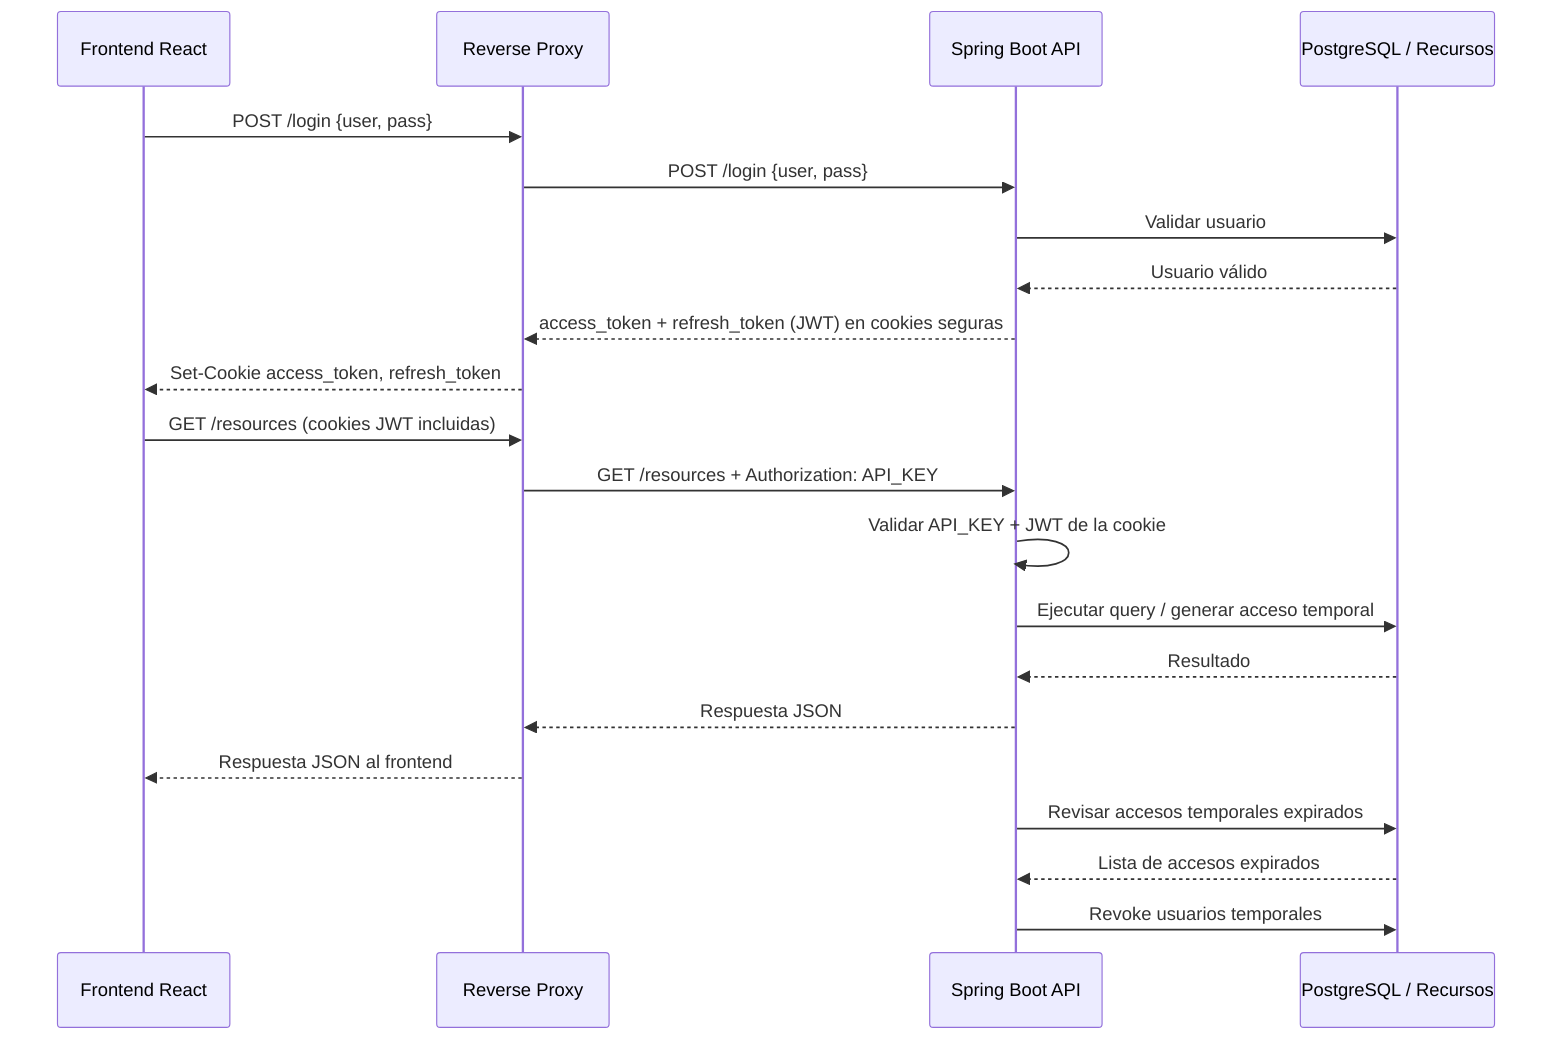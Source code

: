 sequenceDiagram
    participant User as Frontend React
    participant Proxy as Reverse Proxy
    participant Backend as Spring Boot API
    participant DB as PostgreSQL / Recursos

    %% Usuario inicia sesión
    User->>Proxy: POST /login {user, pass}
    Proxy->>Backend: POST /login {user, pass}
    Backend->>DB: Validar usuario
    DB-->>Backend: Usuario válido
    Backend-->>Proxy: access_token + refresh_token (JWT) en cookies seguras
    Proxy-->>User: Set-Cookie access_token, refresh_token

    %% Usuario realiza petición a un recurso
    User->>Proxy: GET /resources (cookies JWT incluidas)
    Proxy->>Backend: GET /resources + Authorization: API_KEY
    Backend->>Backend: Validar API_KEY + JWT de la cookie
    Backend->>DB: Ejecutar query / generar acceso temporal
    DB-->>Backend: Resultado
    Backend-->>Proxy: Respuesta JSON
    Proxy-->>User: Respuesta JSON al frontend

    %% Revocación automática (Scheduler interno)
    Backend->>DB: Revisar accesos temporales expirados
    DB-->>Backend: Lista de accesos expirados
    Backend->>DB: Revoke usuarios temporales